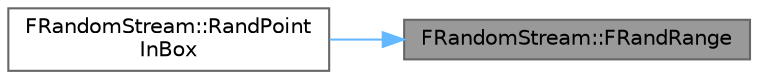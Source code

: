digraph "FRandomStream::FRandRange"
{
 // INTERACTIVE_SVG=YES
 // LATEX_PDF_SIZE
  bgcolor="transparent";
  edge [fontname=Helvetica,fontsize=10,labelfontname=Helvetica,labelfontsize=10];
  node [fontname=Helvetica,fontsize=10,shape=box,height=0.2,width=0.4];
  rankdir="RL";
  Node1 [id="Node000001",label="FRandomStream::FRandRange",height=0.2,width=0.4,color="gray40", fillcolor="grey60", style="filled", fontcolor="black",tooltip="Helper function for rand implementations."];
  Node1 -> Node2 [id="edge1_Node000001_Node000002",dir="back",color="steelblue1",style="solid",tooltip=" "];
  Node2 [id="Node000002",label="FRandomStream::RandPoint\lInBox",height=0.2,width=0.4,color="grey40", fillcolor="white", style="filled",URL="$d6/da3/structFRandomStream.html#ae7a71c80dfec6af44d409ab0f4c0418e",tooltip=" "];
}
